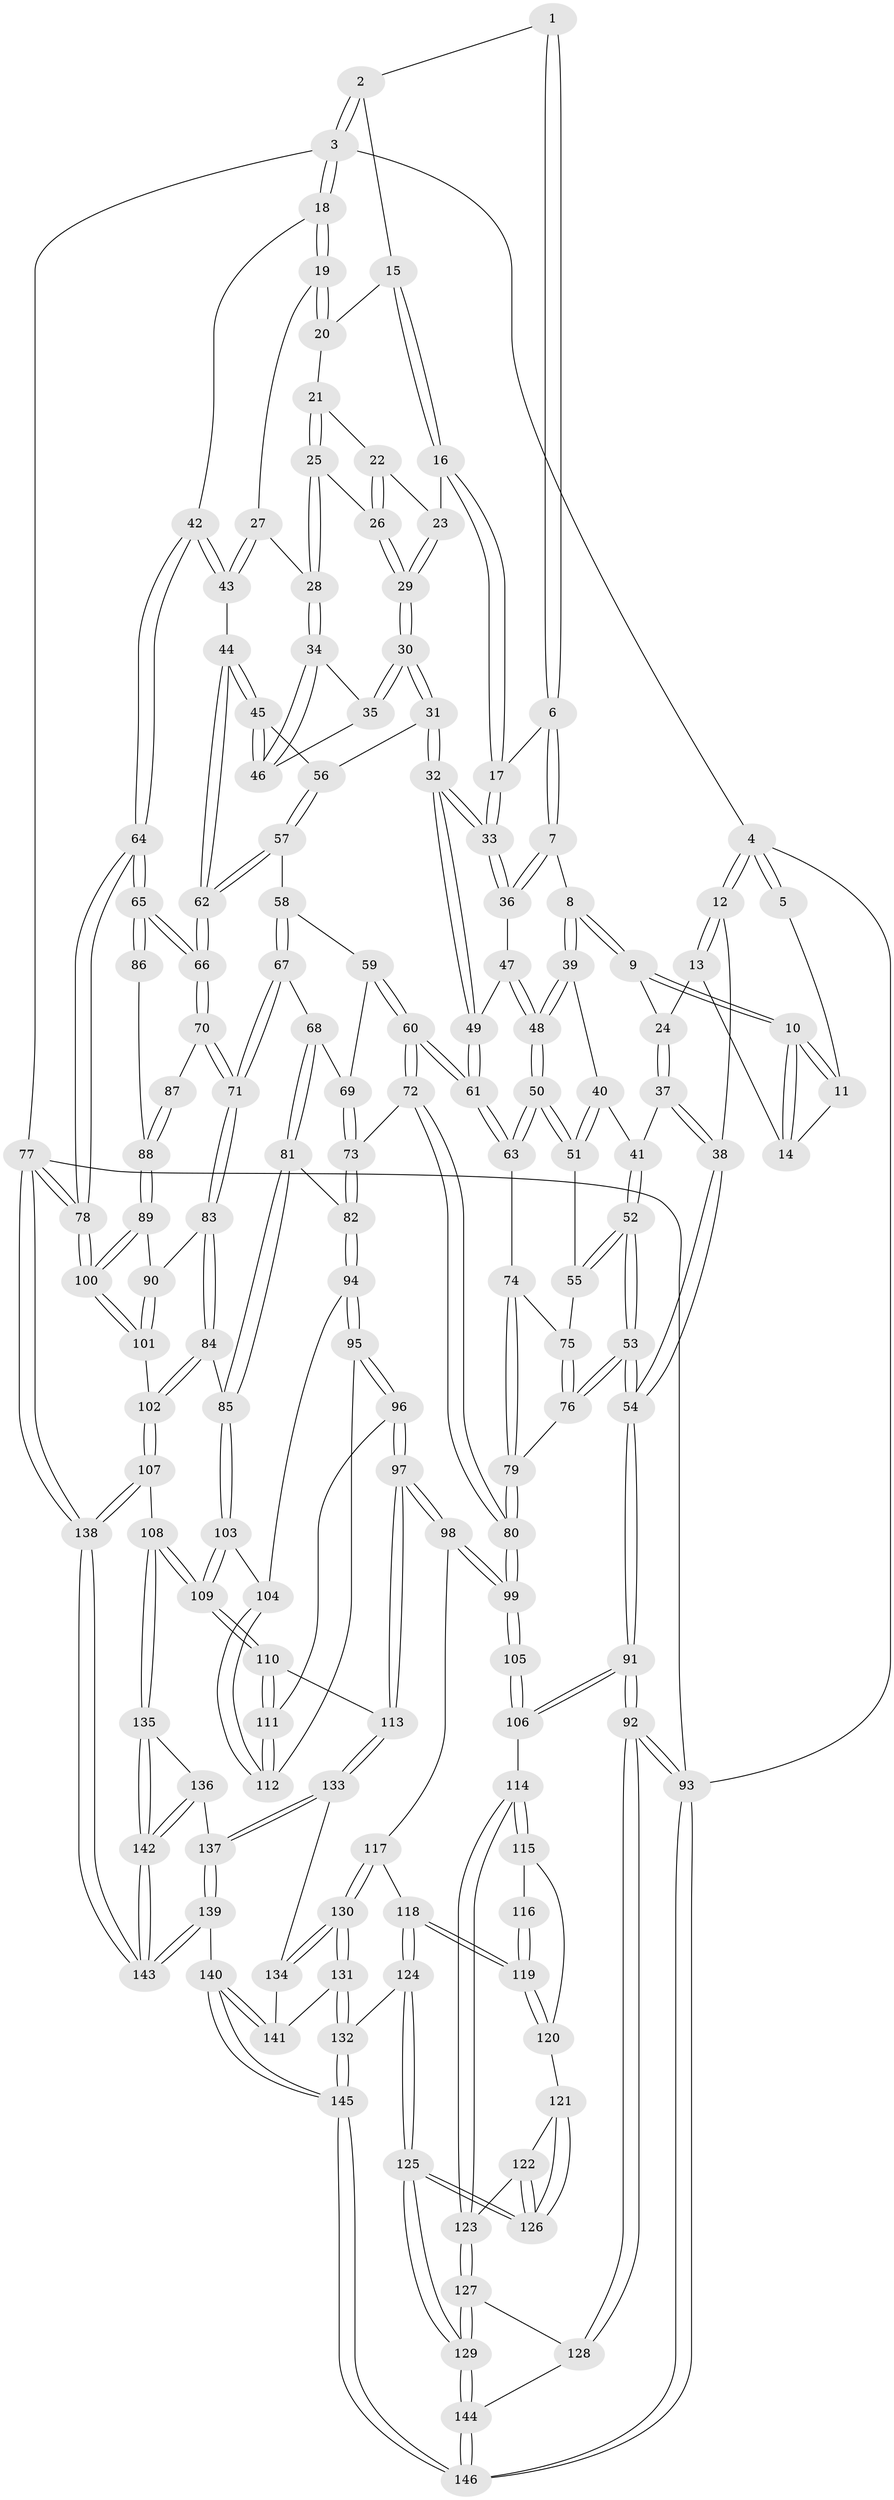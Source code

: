 // coarse degree distribution, {2: 0.16279069767441862, 3: 0.2558139534883721, 4: 0.27906976744186046, 6: 0.09302325581395349, 5: 0.09302325581395349, 7: 0.06976744186046512, 10: 0.023255813953488372, 12: 0.023255813953488372}
// Generated by graph-tools (version 1.1) at 2025/06/03/04/25 22:06:13]
// undirected, 146 vertices, 362 edges
graph export_dot {
graph [start="1"]
  node [color=gray90,style=filled];
  1 [pos="+0.2811978042823621+0"];
  2 [pos="+0.6362111483908058+0"];
  3 [pos="+1+0"];
  4 [pos="+0+0"];
  5 [pos="+0.19959901904627897+0"];
  6 [pos="+0.3618698454481415+0.08171598830573121"];
  7 [pos="+0.2504094833474385+0.16829961095008847"];
  8 [pos="+0.23670222900883167+0.16848515393029498"];
  9 [pos="+0.16832185384099113+0.11403749164905023"];
  10 [pos="+0.16548064076430485+0.09878325972003361"];
  11 [pos="+0.18188879798129853+0"];
  12 [pos="+0+0"];
  13 [pos="+0+0.06570681129657496"];
  14 [pos="+0.03620671248153394+0.05816065716968417"];
  15 [pos="+0.6177726480956821+0"];
  16 [pos="+0.5380663733818498+0.048449221658915395"];
  17 [pos="+0.44582244507098207+0.11314958579047306"];
  18 [pos="+1+0.018872254997510843"];
  19 [pos="+0.7997689696337009+0.1443616596274741"];
  20 [pos="+0.6862522877115226+0.10553158208021945"];
  21 [pos="+0.668846936087772+0.126906589314952"];
  22 [pos="+0.6135218920215966+0.11899281953973653"];
  23 [pos="+0.5635516175627402+0.09088303128202611"];
  24 [pos="+0.07691644867071919+0.1682564476384919"];
  25 [pos="+0.663811684648724+0.17193761003735983"];
  26 [pos="+0.6347560790617983+0.17696022438888037"];
  27 [pos="+0.7114617325317766+0.2119833083703978"];
  28 [pos="+0.7091900738832166+0.21246375522259908"];
  29 [pos="+0.5836580405628696+0.2056409681382831"];
  30 [pos="+0.5545607558085976+0.2749448521748323"];
  31 [pos="+0.5337349251256674+0.2906033248866061"];
  32 [pos="+0.4989850692676115+0.2913299580866957"];
  33 [pos="+0.4560645042606197+0.21979504921816573"];
  34 [pos="+0.6908433634441733+0.23503143484173167"];
  35 [pos="+0.6036695886178514+0.27030496290899525"];
  36 [pos="+0.31078962088848033+0.22464460624802393"];
  37 [pos="+0.035058070269529444+0.24023101548325837"];
  38 [pos="+0+0.340548946899374"];
  39 [pos="+0.2047004930233662+0.24445846655589568"];
  40 [pos="+0.16036657453585879+0.2864508745358351"];
  41 [pos="+0.11858038534850456+0.28934231740449634"];
  42 [pos="+1+0.10822141837672107"];
  43 [pos="+0.7982076306865409+0.3230108204703047"];
  44 [pos="+0.7509936076506291+0.37138955621785913"];
  45 [pos="+0.7326848422807473+0.35717303477676937"];
  46 [pos="+0.7115941533105468+0.3273427555792333"];
  47 [pos="+0.3139520306643107+0.24278191701215027"];
  48 [pos="+0.3043241341413431+0.3800322103084457"];
  49 [pos="+0.452527756296126+0.3446491670248769"];
  50 [pos="+0.3113808038821528+0.4103109356547341"];
  51 [pos="+0.1954839762524315+0.3699681622009646"];
  52 [pos="+0.08124022579478841+0.42763342437243346"];
  53 [pos="+0+0.5410078534682468"];
  54 [pos="+0+0.5495335902701426"];
  55 [pos="+0.10022835475596693+0.42529327531424993"];
  56 [pos="+0.5709239151059463+0.3352355325412761"];
  57 [pos="+0.5990835249963102+0.40008111648465816"];
  58 [pos="+0.5933463664444366+0.4335162038422321"];
  59 [pos="+0.5780837881578527+0.44237663991815335"];
  60 [pos="+0.43126837610675833+0.4859960214187278"];
  61 [pos="+0.3934951624114465+0.43202293119144064"];
  62 [pos="+0.7465190741069686+0.4080721148292731"];
  63 [pos="+0.32454096839455776+0.42628919505829477"];
  64 [pos="+1+0.4283452887619082"];
  65 [pos="+1+0.4364511695775293"];
  66 [pos="+0.7628796872577455+0.49072213780631513"];
  67 [pos="+0.6536245183731125+0.5097746658563048"];
  68 [pos="+0.6195738270966712+0.5286990972120396"];
  69 [pos="+0.5717360866008104+0.48868908416836226"];
  70 [pos="+0.7514097498546414+0.5130819959993782"];
  71 [pos="+0.7479891522668592+0.5161227961799056"];
  72 [pos="+0.4477788899624288+0.5317930620816973"];
  73 [pos="+0.4595136445931963+0.5439741622913049"];
  74 [pos="+0.2924161444144926+0.4593262217567498"];
  75 [pos="+0.19018433196488005+0.46507976101770204"];
  76 [pos="+0.12500884395481282+0.5769815093357811"];
  77 [pos="+1+1"];
  78 [pos="+1+0.8593257202785628"];
  79 [pos="+0.22421302035177765+0.6116676591693656"];
  80 [pos="+0.2650071817706745+0.6884170812911914"];
  81 [pos="+0.5660153319288997+0.5711873801484888"];
  82 [pos="+0.4959169715436816+0.5883017541857998"];
  83 [pos="+0.725377764264916+0.609941012580841"];
  84 [pos="+0.6976350575587466+0.653788199081858"];
  85 [pos="+0.6907279955683299+0.6558968879262496"];
  86 [pos="+0.9523168412990394+0.5326178691962897"];
  87 [pos="+0.833838383165181+0.5794400501361131"];
  88 [pos="+0.8645327333011991+0.6155597612938029"];
  89 [pos="+0.865839600436838+0.6201860476075731"];
  90 [pos="+0.799212419830557+0.6508317478355087"];
  91 [pos="+0+0.6997166897402535"];
  92 [pos="+0+1"];
  93 [pos="+0+1"];
  94 [pos="+0.4997897781301724+0.6561047026217661"];
  95 [pos="+0.49383733647789946+0.6733518561605174"];
  96 [pos="+0.4703330403316156+0.722172487808187"];
  97 [pos="+0.4092187599388038+0.8042874489440682"];
  98 [pos="+0.2897888006930642+0.7605437987871825"];
  99 [pos="+0.27108724483185875+0.7445384338975091"];
  100 [pos="+0.9904372095099074+0.8099995155003726"];
  101 [pos="+0.8924149153824217+0.8039966947213155"];
  102 [pos="+0.8037630289748977+0.811793958109217"];
  103 [pos="+0.6576112992530522+0.6801315387613242"];
  104 [pos="+0.6528598939637351+0.6814266210951333"];
  105 [pos="+0.22410324772149828+0.7585188073706385"];
  106 [pos="+0+0.7670117712079255"];
  107 [pos="+0.7160037665432131+0.8667780053407395"];
  108 [pos="+0.6801630793213691+0.8716386668663973"];
  109 [pos="+0.6655013704015663+0.8564207403428228"];
  110 [pos="+0.6246319583886184+0.8302291865344402"];
  111 [pos="+0.6008157377819007+0.7610537727051344"];
  112 [pos="+0.6081713627834894+0.7353215169017507"];
  113 [pos="+0.40985898897917217+0.8054918025213946"];
  114 [pos="+0.010884254124009004+0.8268223286423251"];
  115 [pos="+0.14390048253147755+0.8829684481064236"];
  116 [pos="+0.19573499157728388+0.8083660816424303"];
  117 [pos="+0.24014283678864912+0.9078056818716371"];
  118 [pos="+0.17987620425453266+0.9169660493333102"];
  119 [pos="+0.17923400301223055+0.9162294938192135"];
  120 [pos="+0.14599946331041183+0.889902758290521"];
  121 [pos="+0.13234371940458184+0.9069659559260916"];
  122 [pos="+0.09945606858811268+0.912273035213507"];
  123 [pos="+0.037594958063911894+0.8800497758538233"];
  124 [pos="+0.1652676455694652+0.9524639341151452"];
  125 [pos="+0.13007230422604749+0.9832970094593512"];
  126 [pos="+0.12569003833810147+0.9578123450979159"];
  127 [pos="+0.049914202305145455+0.9316673470948226"];
  128 [pos="+0.024276826548282792+0.9713580558201308"];
  129 [pos="+0.11989232683567594+1"];
  130 [pos="+0.25313867502071763+0.9483381946768725"];
  131 [pos="+0.2535983003559101+0.9659923522531799"];
  132 [pos="+0.24862564470723988+0.9790550921961791"];
  133 [pos="+0.4159203067712882+0.8416957075197266"];
  134 [pos="+0.3569335727670479+0.9089855051402775"];
  135 [pos="+0.6706881832520841+0.8849606152172801"];
  136 [pos="+0.5391341512855133+0.9155903791396405"];
  137 [pos="+0.4194247886469837+0.8487457898444541"];
  138 [pos="+1+1"];
  139 [pos="+0.47148106151755886+1"];
  140 [pos="+0.4102214651794923+1"];
  141 [pos="+0.32729354148499334+0.9652992108268271"];
  142 [pos="+0.564834986359758+1"];
  143 [pos="+0.56222664534835+1"];
  144 [pos="+0.12119602982751387+1"];
  145 [pos="+0.2235868954969983+1"];
  146 [pos="+0.1394471076484725+1"];
  1 -- 2;
  1 -- 6;
  1 -- 6;
  2 -- 3;
  2 -- 3;
  2 -- 15;
  3 -- 4;
  3 -- 18;
  3 -- 18;
  3 -- 77;
  4 -- 5;
  4 -- 5;
  4 -- 12;
  4 -- 12;
  4 -- 93;
  5 -- 11;
  6 -- 7;
  6 -- 7;
  6 -- 17;
  7 -- 8;
  7 -- 36;
  7 -- 36;
  8 -- 9;
  8 -- 9;
  8 -- 39;
  8 -- 39;
  9 -- 10;
  9 -- 10;
  9 -- 24;
  10 -- 11;
  10 -- 11;
  10 -- 14;
  10 -- 14;
  11 -- 14;
  12 -- 13;
  12 -- 13;
  12 -- 38;
  13 -- 14;
  13 -- 24;
  15 -- 16;
  15 -- 16;
  15 -- 20;
  16 -- 17;
  16 -- 17;
  16 -- 23;
  17 -- 33;
  17 -- 33;
  18 -- 19;
  18 -- 19;
  18 -- 42;
  19 -- 20;
  19 -- 20;
  19 -- 27;
  20 -- 21;
  21 -- 22;
  21 -- 25;
  21 -- 25;
  22 -- 23;
  22 -- 26;
  22 -- 26;
  23 -- 29;
  23 -- 29;
  24 -- 37;
  24 -- 37;
  25 -- 26;
  25 -- 28;
  25 -- 28;
  26 -- 29;
  26 -- 29;
  27 -- 28;
  27 -- 43;
  27 -- 43;
  28 -- 34;
  28 -- 34;
  29 -- 30;
  29 -- 30;
  30 -- 31;
  30 -- 31;
  30 -- 35;
  30 -- 35;
  31 -- 32;
  31 -- 32;
  31 -- 56;
  32 -- 33;
  32 -- 33;
  32 -- 49;
  32 -- 49;
  33 -- 36;
  33 -- 36;
  34 -- 35;
  34 -- 46;
  34 -- 46;
  35 -- 46;
  36 -- 47;
  37 -- 38;
  37 -- 38;
  37 -- 41;
  38 -- 54;
  38 -- 54;
  39 -- 40;
  39 -- 48;
  39 -- 48;
  40 -- 41;
  40 -- 51;
  40 -- 51;
  41 -- 52;
  41 -- 52;
  42 -- 43;
  42 -- 43;
  42 -- 64;
  42 -- 64;
  43 -- 44;
  44 -- 45;
  44 -- 45;
  44 -- 62;
  44 -- 62;
  45 -- 46;
  45 -- 46;
  45 -- 56;
  47 -- 48;
  47 -- 48;
  47 -- 49;
  48 -- 50;
  48 -- 50;
  49 -- 61;
  49 -- 61;
  50 -- 51;
  50 -- 51;
  50 -- 63;
  50 -- 63;
  51 -- 55;
  52 -- 53;
  52 -- 53;
  52 -- 55;
  52 -- 55;
  53 -- 54;
  53 -- 54;
  53 -- 76;
  53 -- 76;
  54 -- 91;
  54 -- 91;
  55 -- 75;
  56 -- 57;
  56 -- 57;
  57 -- 58;
  57 -- 62;
  57 -- 62;
  58 -- 59;
  58 -- 67;
  58 -- 67;
  59 -- 60;
  59 -- 60;
  59 -- 69;
  60 -- 61;
  60 -- 61;
  60 -- 72;
  60 -- 72;
  61 -- 63;
  61 -- 63;
  62 -- 66;
  62 -- 66;
  63 -- 74;
  64 -- 65;
  64 -- 65;
  64 -- 78;
  64 -- 78;
  65 -- 66;
  65 -- 66;
  65 -- 86;
  65 -- 86;
  66 -- 70;
  66 -- 70;
  67 -- 68;
  67 -- 71;
  67 -- 71;
  68 -- 69;
  68 -- 81;
  68 -- 81;
  69 -- 73;
  69 -- 73;
  70 -- 71;
  70 -- 71;
  70 -- 87;
  71 -- 83;
  71 -- 83;
  72 -- 73;
  72 -- 80;
  72 -- 80;
  73 -- 82;
  73 -- 82;
  74 -- 75;
  74 -- 79;
  74 -- 79;
  75 -- 76;
  75 -- 76;
  76 -- 79;
  77 -- 78;
  77 -- 78;
  77 -- 138;
  77 -- 138;
  77 -- 93;
  78 -- 100;
  78 -- 100;
  79 -- 80;
  79 -- 80;
  80 -- 99;
  80 -- 99;
  81 -- 82;
  81 -- 85;
  81 -- 85;
  82 -- 94;
  82 -- 94;
  83 -- 84;
  83 -- 84;
  83 -- 90;
  84 -- 85;
  84 -- 102;
  84 -- 102;
  85 -- 103;
  85 -- 103;
  86 -- 88;
  87 -- 88;
  87 -- 88;
  88 -- 89;
  88 -- 89;
  89 -- 90;
  89 -- 100;
  89 -- 100;
  90 -- 101;
  90 -- 101;
  91 -- 92;
  91 -- 92;
  91 -- 106;
  91 -- 106;
  92 -- 93;
  92 -- 93;
  92 -- 128;
  92 -- 128;
  93 -- 146;
  93 -- 146;
  94 -- 95;
  94 -- 95;
  94 -- 104;
  95 -- 96;
  95 -- 96;
  95 -- 112;
  96 -- 97;
  96 -- 97;
  96 -- 111;
  97 -- 98;
  97 -- 98;
  97 -- 113;
  97 -- 113;
  98 -- 99;
  98 -- 99;
  98 -- 117;
  99 -- 105;
  99 -- 105;
  100 -- 101;
  100 -- 101;
  101 -- 102;
  102 -- 107;
  102 -- 107;
  103 -- 104;
  103 -- 109;
  103 -- 109;
  104 -- 112;
  104 -- 112;
  105 -- 106;
  105 -- 106;
  106 -- 114;
  107 -- 108;
  107 -- 138;
  107 -- 138;
  108 -- 109;
  108 -- 109;
  108 -- 135;
  108 -- 135;
  109 -- 110;
  109 -- 110;
  110 -- 111;
  110 -- 111;
  110 -- 113;
  111 -- 112;
  111 -- 112;
  113 -- 133;
  113 -- 133;
  114 -- 115;
  114 -- 115;
  114 -- 123;
  114 -- 123;
  115 -- 116;
  115 -- 120;
  116 -- 119;
  116 -- 119;
  117 -- 118;
  117 -- 130;
  117 -- 130;
  118 -- 119;
  118 -- 119;
  118 -- 124;
  118 -- 124;
  119 -- 120;
  119 -- 120;
  120 -- 121;
  121 -- 122;
  121 -- 126;
  121 -- 126;
  122 -- 123;
  122 -- 126;
  122 -- 126;
  123 -- 127;
  123 -- 127;
  124 -- 125;
  124 -- 125;
  124 -- 132;
  125 -- 126;
  125 -- 126;
  125 -- 129;
  125 -- 129;
  127 -- 128;
  127 -- 129;
  127 -- 129;
  128 -- 144;
  129 -- 144;
  129 -- 144;
  130 -- 131;
  130 -- 131;
  130 -- 134;
  130 -- 134;
  131 -- 132;
  131 -- 132;
  131 -- 141;
  132 -- 145;
  132 -- 145;
  133 -- 134;
  133 -- 137;
  133 -- 137;
  134 -- 141;
  135 -- 136;
  135 -- 142;
  135 -- 142;
  136 -- 137;
  136 -- 142;
  136 -- 142;
  137 -- 139;
  137 -- 139;
  138 -- 143;
  138 -- 143;
  139 -- 140;
  139 -- 143;
  139 -- 143;
  140 -- 141;
  140 -- 141;
  140 -- 145;
  140 -- 145;
  142 -- 143;
  142 -- 143;
  144 -- 146;
  144 -- 146;
  145 -- 146;
  145 -- 146;
}
